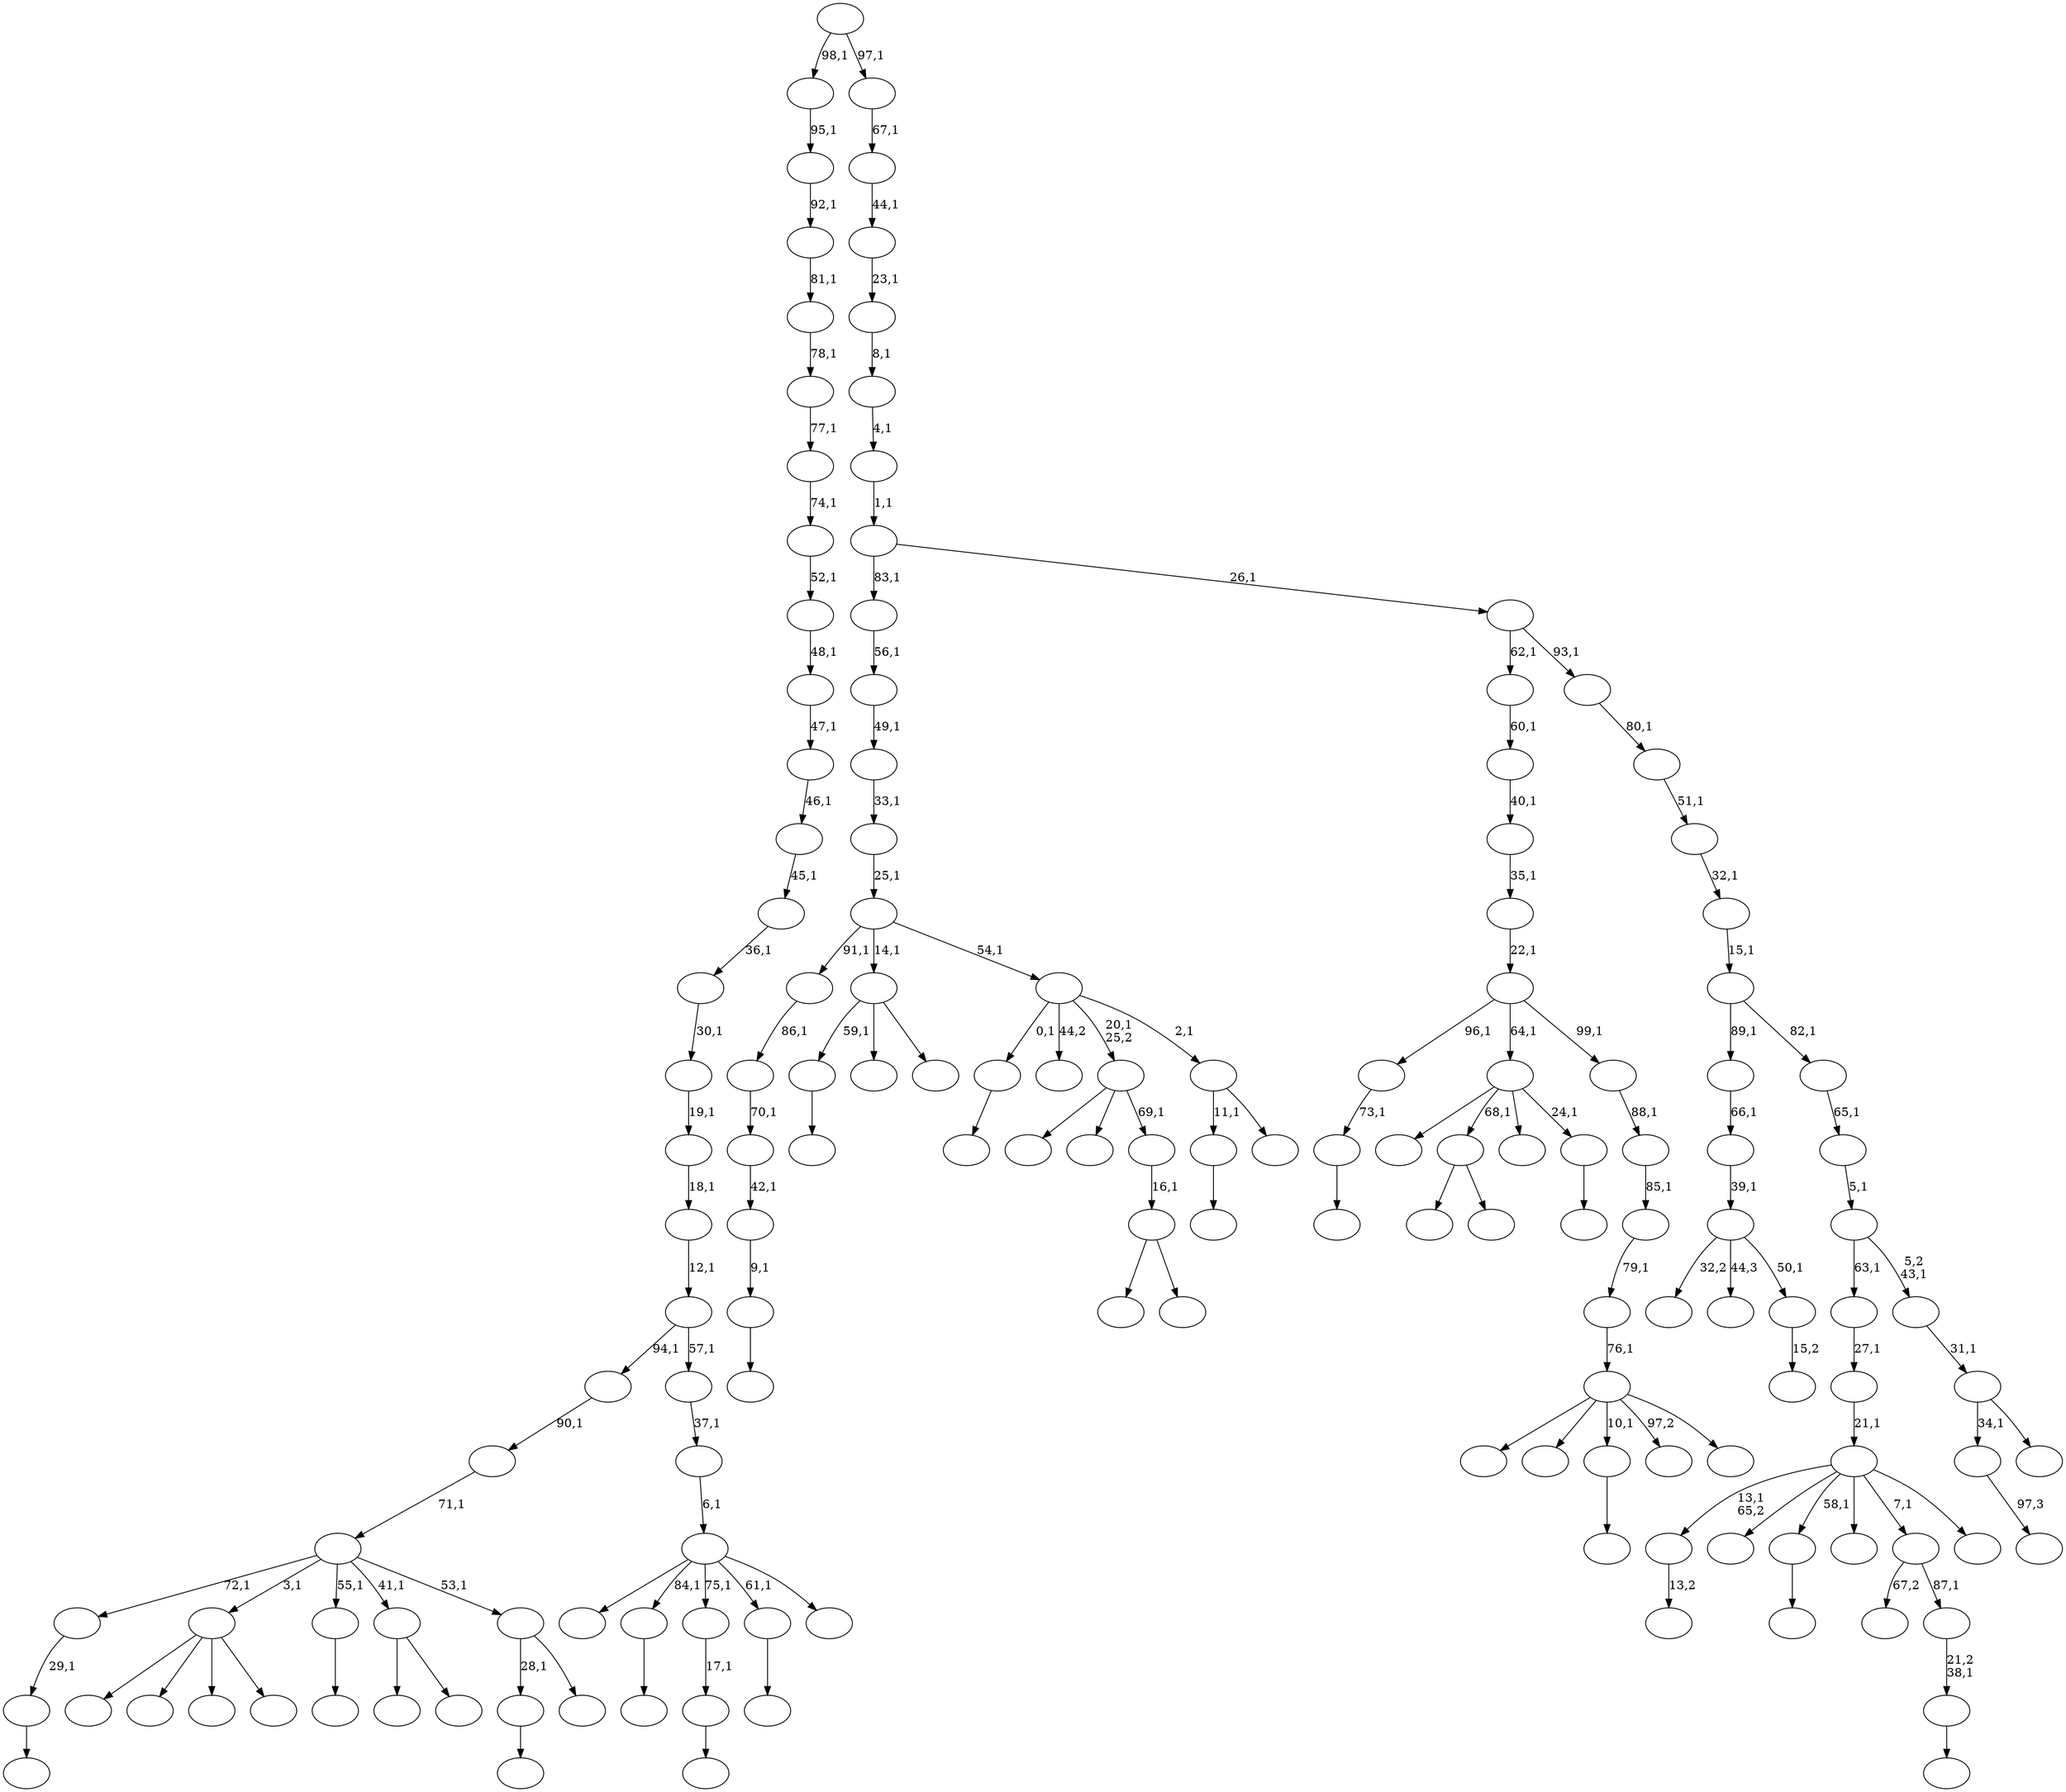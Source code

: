digraph T {
	150 [label=""]
	149 [label=""]
	148 [label=""]
	147 [label=""]
	146 [label=""]
	145 [label=""]
	144 [label=""]
	143 [label=""]
	142 [label=""]
	141 [label=""]
	140 [label=""]
	139 [label=""]
	138 [label=""]
	137 [label=""]
	136 [label=""]
	135 [label=""]
	134 [label=""]
	133 [label=""]
	132 [label=""]
	131 [label=""]
	130 [label=""]
	129 [label=""]
	128 [label=""]
	127 [label=""]
	126 [label=""]
	125 [label=""]
	124 [label=""]
	123 [label=""]
	122 [label=""]
	121 [label=""]
	120 [label=""]
	119 [label=""]
	118 [label=""]
	117 [label=""]
	116 [label=""]
	115 [label=""]
	114 [label=""]
	113 [label=""]
	112 [label=""]
	111 [label=""]
	110 [label=""]
	109 [label=""]
	108 [label=""]
	107 [label=""]
	106 [label=""]
	105 [label=""]
	104 [label=""]
	103 [label=""]
	102 [label=""]
	101 [label=""]
	100 [label=""]
	99 [label=""]
	98 [label=""]
	97 [label=""]
	96 [label=""]
	95 [label=""]
	94 [label=""]
	93 [label=""]
	92 [label=""]
	91 [label=""]
	90 [label=""]
	89 [label=""]
	88 [label=""]
	87 [label=""]
	86 [label=""]
	85 [label=""]
	84 [label=""]
	83 [label=""]
	82 [label=""]
	81 [label=""]
	80 [label=""]
	79 [label=""]
	78 [label=""]
	77 [label=""]
	76 [label=""]
	75 [label=""]
	74 [label=""]
	73 [label=""]
	72 [label=""]
	71 [label=""]
	70 [label=""]
	69 [label=""]
	68 [label=""]
	67 [label=""]
	66 [label=""]
	65 [label=""]
	64 [label=""]
	63 [label=""]
	62 [label=""]
	61 [label=""]
	60 [label=""]
	59 [label=""]
	58 [label=""]
	57 [label=""]
	56 [label=""]
	55 [label=""]
	54 [label=""]
	53 [label=""]
	52 [label=""]
	51 [label=""]
	50 [label=""]
	49 [label=""]
	48 [label=""]
	47 [label=""]
	46 [label=""]
	45 [label=""]
	44 [label=""]
	43 [label=""]
	42 [label=""]
	41 [label=""]
	40 [label=""]
	39 [label=""]
	38 [label=""]
	37 [label=""]
	36 [label=""]
	35 [label=""]
	34 [label=""]
	33 [label=""]
	32 [label=""]
	31 [label=""]
	30 [label=""]
	29 [label=""]
	28 [label=""]
	27 [label=""]
	26 [label=""]
	25 [label=""]
	24 [label=""]
	23 [label=""]
	22 [label=""]
	21 [label=""]
	20 [label=""]
	19 [label=""]
	18 [label=""]
	17 [label=""]
	16 [label=""]
	15 [label=""]
	14 [label=""]
	13 [label=""]
	12 [label=""]
	11 [label=""]
	10 [label=""]
	9 [label=""]
	8 [label=""]
	7 [label=""]
	6 [label=""]
	5 [label=""]
	4 [label=""]
	3 [label=""]
	2 [label=""]
	1 [label=""]
	0 [label=""]
	146 -> 147 [label=""]
	143 -> 144 [label=""]
	138 -> 139 [label=""]
	136 -> 137 [label="13,2"]
	132 -> 133 [label=""]
	129 -> 130 [label=""]
	128 -> 129 [label="17,1"]
	126 -> 127 [label=""]
	124 -> 149 [label=""]
	124 -> 125 [label=""]
	121 -> 122 [label="97,3"]
	118 -> 119 [label=""]
	116 -> 117 [label=""]
	115 -> 116 [label="29,1"]
	113 -> 114 [label=""]
	109 -> 110 [label="15,2"]
	108 -> 140 [label="32,2"]
	108 -> 112 [label="44,3"]
	108 -> 109 [label="50,1"]
	107 -> 108 [label="39,1"]
	106 -> 107 [label="66,1"]
	104 -> 135 [label=""]
	104 -> 123 [label=""]
	104 -> 111 [label=""]
	104 -> 105 [label=""]
	101 -> 102 [label=""]
	97 -> 98 [label=""]
	96 -> 97 [label="9,1"]
	95 -> 96 [label="42,1"]
	94 -> 95 [label="70,1"]
	93 -> 94 [label="86,1"]
	89 -> 118 [label="59,1"]
	89 -> 99 [label=""]
	89 -> 90 [label=""]
	86 -> 87 [label=""]
	85 -> 86 [label="73,1"]
	83 -> 84 [label=""]
	82 -> 83 [label="21,2\n38,1"]
	81 -> 91 [label="67,2"]
	81 -> 82 [label="87,1"]
	79 -> 100 [label=""]
	79 -> 80 [label=""]
	78 -> 79 [label="16,1"]
	77 -> 150 [label=""]
	77 -> 148 [label=""]
	77 -> 78 [label="69,1"]
	75 -> 76 [label=""]
	74 -> 131 [label=""]
	74 -> 124 [label="68,1"]
	74 -> 88 [label=""]
	74 -> 75 [label="24,1"]
	71 -> 73 [label=""]
	71 -> 72 [label=""]
	69 -> 70 [label=""]
	67 -> 146 [label="28,1"]
	67 -> 68 [label=""]
	66 -> 115 [label="72,1"]
	66 -> 104 [label="3,1"]
	66 -> 101 [label="55,1"]
	66 -> 71 [label="41,1"]
	66 -> 67 [label="53,1"]
	65 -> 66 [label="71,1"]
	64 -> 65 [label="90,1"]
	62 -> 136 [label="13,1\n65,2"]
	62 -> 134 [label=""]
	62 -> 126 [label="58,1"]
	62 -> 92 [label=""]
	62 -> 81 [label="7,1"]
	62 -> 63 [label=""]
	61 -> 62 [label="21,1"]
	60 -> 61 [label="27,1"]
	58 -> 143 [label="11,1"]
	58 -> 59 [label=""]
	57 -> 138 [label="0,1"]
	57 -> 120 [label="44,2"]
	57 -> 77 [label="20,1\n25,2"]
	57 -> 58 [label="2,1"]
	56 -> 93 [label="91,1"]
	56 -> 89 [label="14,1"]
	56 -> 57 [label="54,1"]
	55 -> 56 [label="25,1"]
	54 -> 55 [label="33,1"]
	53 -> 54 [label="49,1"]
	52 -> 53 [label="56,1"]
	50 -> 142 [label=""]
	50 -> 141 [label=""]
	50 -> 113 [label="10,1"]
	50 -> 103 [label="97,2"]
	50 -> 51 [label=""]
	49 -> 50 [label="76,1"]
	48 -> 49 [label="79,1"]
	47 -> 48 [label="85,1"]
	46 -> 47 [label="88,1"]
	45 -> 85 [label="96,1"]
	45 -> 74 [label="64,1"]
	45 -> 46 [label="99,1"]
	44 -> 45 [label="22,1"]
	43 -> 44 [label="35,1"]
	42 -> 43 [label="40,1"]
	41 -> 42 [label="60,1"]
	39 -> 145 [label=""]
	39 -> 132 [label="84,1"]
	39 -> 128 [label="75,1"]
	39 -> 69 [label="61,1"]
	39 -> 40 [label=""]
	38 -> 39 [label="6,1"]
	37 -> 38 [label="37,1"]
	36 -> 64 [label="94,1"]
	36 -> 37 [label="57,1"]
	35 -> 36 [label="12,1"]
	34 -> 35 [label="18,1"]
	33 -> 34 [label="19,1"]
	32 -> 33 [label="30,1"]
	31 -> 32 [label="36,1"]
	30 -> 31 [label="45,1"]
	29 -> 30 [label="46,1"]
	28 -> 29 [label="47,1"]
	27 -> 28 [label="48,1"]
	26 -> 27 [label="52,1"]
	25 -> 26 [label="74,1"]
	24 -> 25 [label="77,1"]
	23 -> 24 [label="78,1"]
	22 -> 23 [label="81,1"]
	21 -> 22 [label="92,1"]
	20 -> 21 [label="95,1"]
	18 -> 121 [label="34,1"]
	18 -> 19 [label=""]
	17 -> 18 [label="31,1"]
	16 -> 60 [label="63,1"]
	16 -> 17 [label="5,2\n43,1"]
	15 -> 16 [label="5,1"]
	14 -> 15 [label="65,1"]
	13 -> 106 [label="89,1"]
	13 -> 14 [label="82,1"]
	12 -> 13 [label="15,1"]
	11 -> 12 [label="32,1"]
	10 -> 11 [label="51,1"]
	9 -> 10 [label="80,1"]
	8 -> 41 [label="62,1"]
	8 -> 9 [label="93,1"]
	7 -> 52 [label="83,1"]
	7 -> 8 [label="26,1"]
	6 -> 7 [label="1,1"]
	5 -> 6 [label="4,1"]
	4 -> 5 [label="8,1"]
	3 -> 4 [label="23,1"]
	2 -> 3 [label="44,1"]
	1 -> 2 [label="67,1"]
	0 -> 20 [label="98,1"]
	0 -> 1 [label="97,1"]
}
